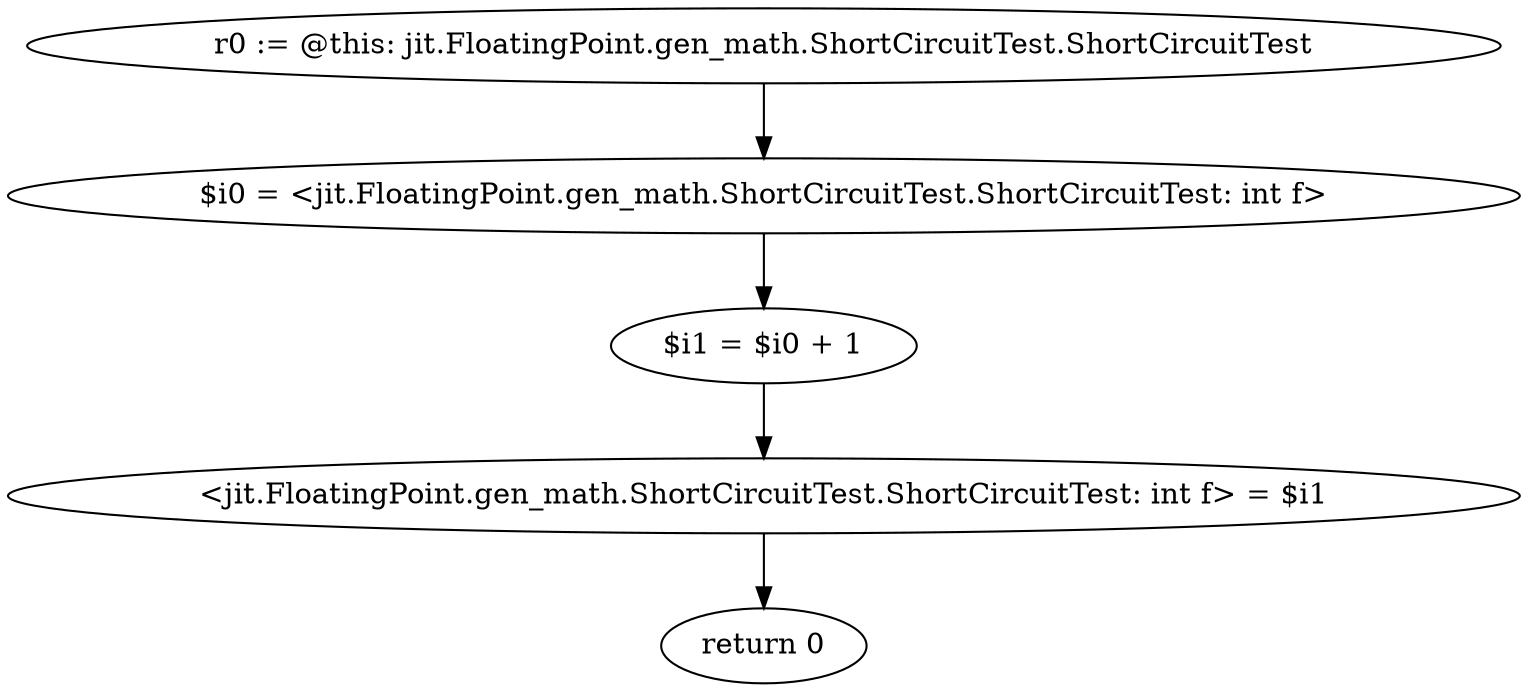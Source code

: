 digraph "unitGraph" {
    "r0 := @this: jit.FloatingPoint.gen_math.ShortCircuitTest.ShortCircuitTest"
    "$i0 = <jit.FloatingPoint.gen_math.ShortCircuitTest.ShortCircuitTest: int f>"
    "$i1 = $i0 + 1"
    "<jit.FloatingPoint.gen_math.ShortCircuitTest.ShortCircuitTest: int f> = $i1"
    "return 0"
    "r0 := @this: jit.FloatingPoint.gen_math.ShortCircuitTest.ShortCircuitTest"->"$i0 = <jit.FloatingPoint.gen_math.ShortCircuitTest.ShortCircuitTest: int f>";
    "$i0 = <jit.FloatingPoint.gen_math.ShortCircuitTest.ShortCircuitTest: int f>"->"$i1 = $i0 + 1";
    "$i1 = $i0 + 1"->"<jit.FloatingPoint.gen_math.ShortCircuitTest.ShortCircuitTest: int f> = $i1";
    "<jit.FloatingPoint.gen_math.ShortCircuitTest.ShortCircuitTest: int f> = $i1"->"return 0";
}
